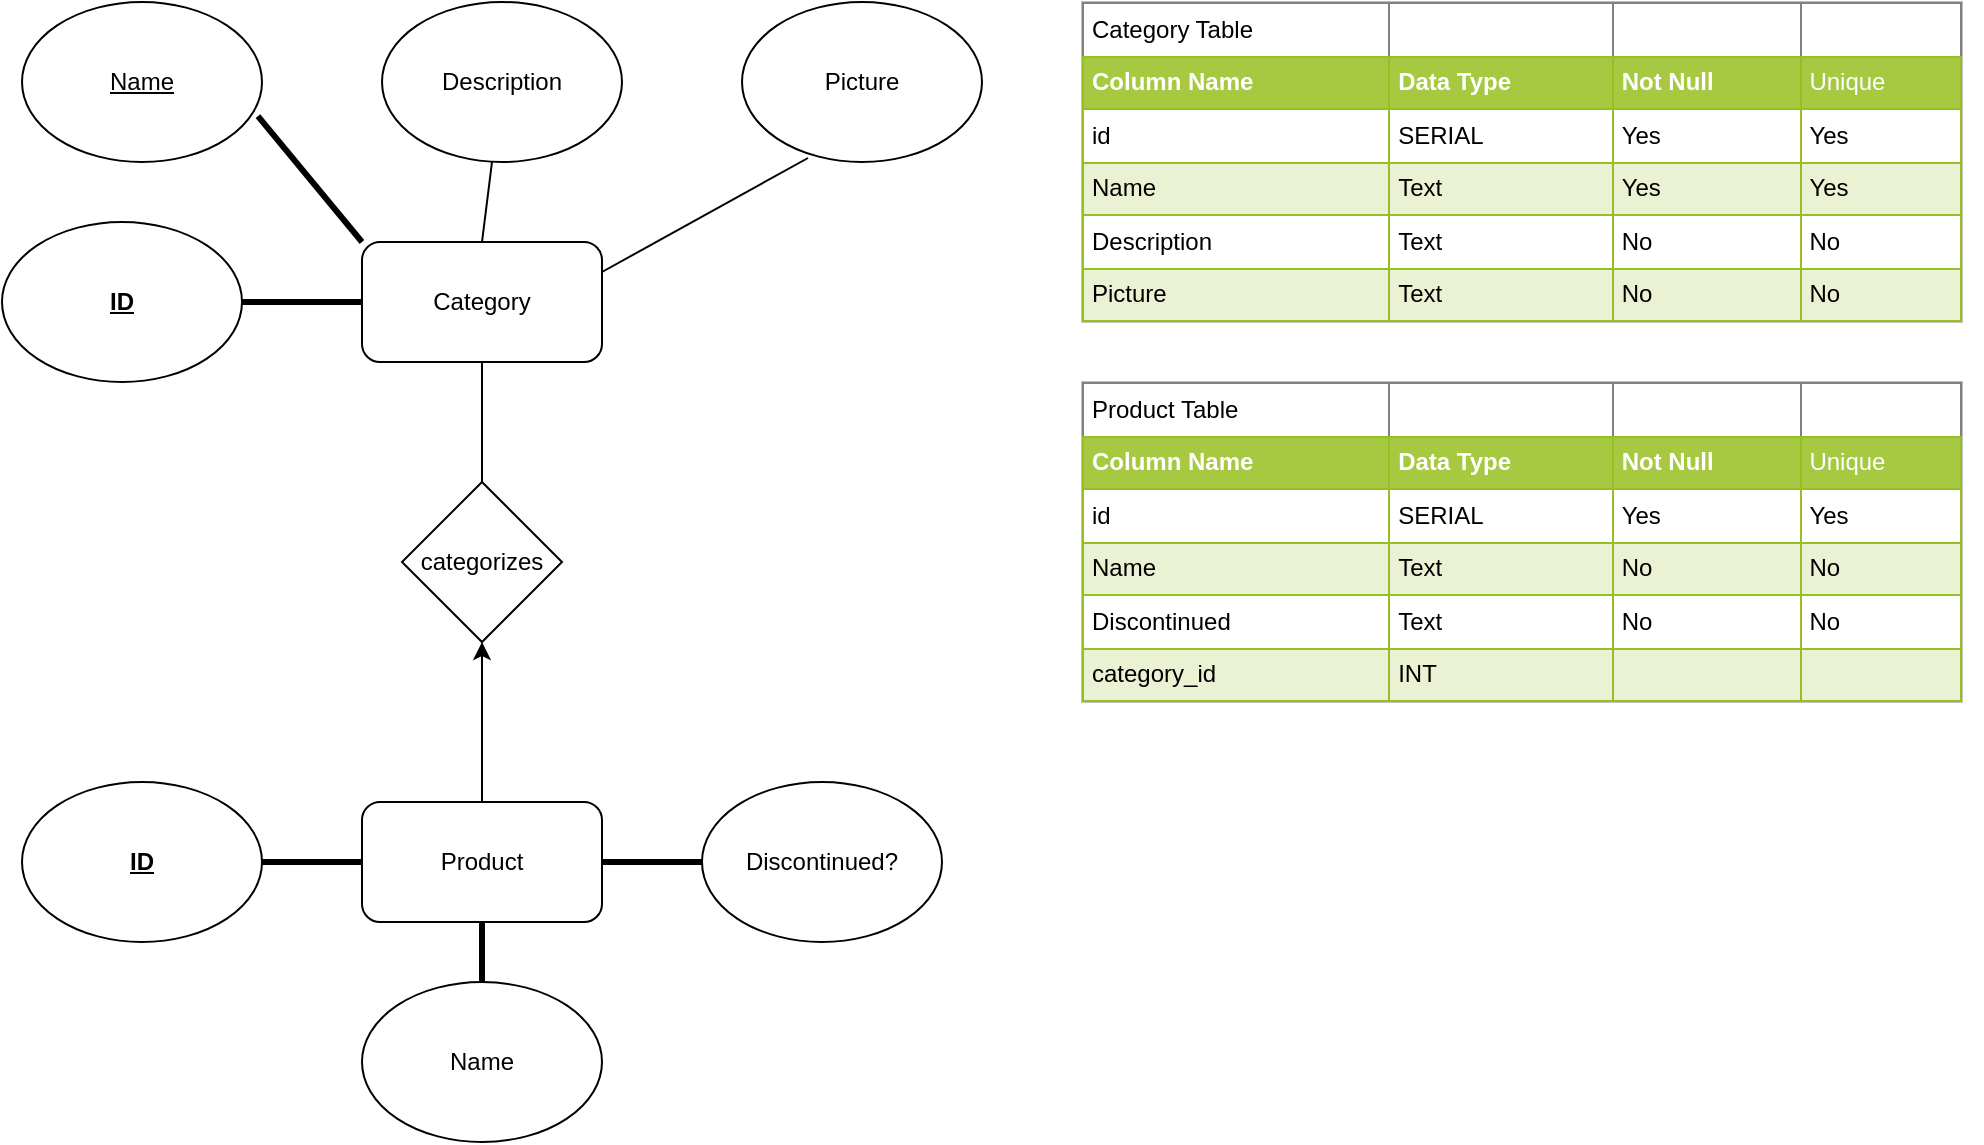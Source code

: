 <mxfile>
    <diagram id="r5xqCSkRzlYfatNVVIwW" name="Page-1">
        <mxGraphModel dx="625" dy="669" grid="1" gridSize="10" guides="1" tooltips="1" connect="1" arrows="1" fold="1" page="1" pageScale="1" pageWidth="1100" pageHeight="1700" math="0" shadow="0">
            <root>
                <mxCell id="0"/>
                <mxCell id="1" parent="0"/>
                <mxCell id="2" value="Category" style="rounded=1;whiteSpace=wrap;html=1;" parent="1" vertex="1">
                    <mxGeometry x="230" y="140" width="120" height="60" as="geometry"/>
                </mxCell>
                <mxCell id="3" value="Product" style="rounded=1;whiteSpace=wrap;html=1;" parent="1" vertex="1">
                    <mxGeometry x="230" y="420" width="120" height="60" as="geometry"/>
                </mxCell>
                <mxCell id="4" value="categorizes" style="rhombus;whiteSpace=wrap;html=1;" parent="1" vertex="1">
                    <mxGeometry x="250" y="260" width="80" height="80" as="geometry"/>
                </mxCell>
                <mxCell id="5" value="&lt;b&gt;&lt;u&gt;ID&lt;/u&gt;&lt;/b&gt;" style="ellipse;whiteSpace=wrap;html=1;" parent="1" vertex="1">
                    <mxGeometry x="50" y="130" width="120" height="80" as="geometry"/>
                </mxCell>
                <mxCell id="6" value="&lt;u&gt;Name&lt;/u&gt;" style="ellipse;whiteSpace=wrap;html=1;" parent="1" vertex="1">
                    <mxGeometry x="60" y="20" width="120" height="80" as="geometry"/>
                </mxCell>
                <mxCell id="7" value="Description" style="ellipse;whiteSpace=wrap;html=1;" parent="1" vertex="1">
                    <mxGeometry x="240" y="20" width="120" height="80" as="geometry"/>
                </mxCell>
                <mxCell id="8" value="Picture" style="ellipse;whiteSpace=wrap;html=1;" parent="1" vertex="1">
                    <mxGeometry x="420" y="20" width="120" height="80" as="geometry"/>
                </mxCell>
                <mxCell id="9" value="" style="endArrow=none;html=1;entryX=0;entryY=0.5;entryDx=0;entryDy=0;exitX=1;exitY=0.5;exitDx=0;exitDy=0;strokeWidth=3;" parent="1" source="5" target="2" edge="1">
                    <mxGeometry width="50" height="50" relative="1" as="geometry">
                        <mxPoint x="250" y="320" as="sourcePoint"/>
                        <mxPoint x="300" y="270" as="targetPoint"/>
                    </mxGeometry>
                </mxCell>
                <mxCell id="10" value="" style="endArrow=none;html=1;strokeWidth=3;entryX=0.983;entryY=0.713;entryDx=0;entryDy=0;entryPerimeter=0;exitX=0;exitY=0;exitDx=0;exitDy=0;" parent="1" source="2" target="6" edge="1">
                    <mxGeometry width="50" height="50" relative="1" as="geometry">
                        <mxPoint x="130" y="320" as="sourcePoint"/>
                        <mxPoint x="180" y="270" as="targetPoint"/>
                    </mxGeometry>
                </mxCell>
                <mxCell id="11" value="" style="endArrow=none;html=1;strokeWidth=1;exitX=0.5;exitY=0;exitDx=0;exitDy=0;" parent="1" source="2" target="7" edge="1">
                    <mxGeometry width="50" height="50" relative="1" as="geometry">
                        <mxPoint x="250" y="320" as="sourcePoint"/>
                        <mxPoint x="300" y="270" as="targetPoint"/>
                    </mxGeometry>
                </mxCell>
                <mxCell id="12" value="" style="endArrow=none;html=1;strokeWidth=1;entryX=1;entryY=0.25;entryDx=0;entryDy=0;exitX=0.275;exitY=0.975;exitDx=0;exitDy=0;exitPerimeter=0;" parent="1" source="8" target="2" edge="1">
                    <mxGeometry width="50" height="50" relative="1" as="geometry">
                        <mxPoint x="250" y="320" as="sourcePoint"/>
                        <mxPoint x="300" y="270" as="targetPoint"/>
                    </mxGeometry>
                </mxCell>
                <mxCell id="13" value="" style="endArrow=none;html=1;strokeWidth=1;entryX=0.5;entryY=1;entryDx=0;entryDy=0;exitX=0.5;exitY=0;exitDx=0;exitDy=0;" parent="1" source="4" target="2" edge="1">
                    <mxGeometry width="50" height="50" relative="1" as="geometry">
                        <mxPoint x="250" y="320" as="sourcePoint"/>
                        <mxPoint x="300" y="270" as="targetPoint"/>
                    </mxGeometry>
                </mxCell>
                <mxCell id="15" value="&lt;b&gt;&lt;u&gt;ID&lt;/u&gt;&lt;/b&gt;" style="ellipse;whiteSpace=wrap;html=1;" parent="1" vertex="1">
                    <mxGeometry x="60" y="410" width="120" height="80" as="geometry"/>
                </mxCell>
                <mxCell id="16" value="Name" style="ellipse;whiteSpace=wrap;html=1;" parent="1" vertex="1">
                    <mxGeometry x="230" y="510" width="120" height="80" as="geometry"/>
                </mxCell>
                <mxCell id="17" value="Discontinued?" style="ellipse;whiteSpace=wrap;html=1;" parent="1" vertex="1">
                    <mxGeometry x="400" y="410" width="120" height="80" as="geometry"/>
                </mxCell>
                <mxCell id="18" value="" style="endArrow=none;html=1;strokeWidth=3;exitX=1;exitY=0.5;exitDx=0;exitDy=0;entryX=0;entryY=0.5;entryDx=0;entryDy=0;" parent="1" source="15" target="3" edge="1">
                    <mxGeometry width="50" height="50" relative="1" as="geometry">
                        <mxPoint x="290" y="330" as="sourcePoint"/>
                        <mxPoint x="340" y="280" as="targetPoint"/>
                    </mxGeometry>
                </mxCell>
                <mxCell id="19" value="" style="endArrow=none;html=1;strokeWidth=3;exitX=0.5;exitY=0;exitDx=0;exitDy=0;entryX=0.5;entryY=1;entryDx=0;entryDy=0;" parent="1" source="16" target="3" edge="1">
                    <mxGeometry width="50" height="50" relative="1" as="geometry">
                        <mxPoint x="290" y="330" as="sourcePoint"/>
                        <mxPoint x="340" y="280" as="targetPoint"/>
                    </mxGeometry>
                </mxCell>
                <mxCell id="20" value="" style="endArrow=none;html=1;strokeWidth=3;exitX=0;exitY=0.5;exitDx=0;exitDy=0;entryX=1;entryY=0.5;entryDx=0;entryDy=0;" parent="1" source="17" target="3" edge="1">
                    <mxGeometry width="50" height="50" relative="1" as="geometry">
                        <mxPoint x="290" y="330" as="sourcePoint"/>
                        <mxPoint x="340" y="280" as="targetPoint"/>
                    </mxGeometry>
                </mxCell>
                <mxCell id="21" value="&lt;table border=&quot;1&quot; width=&quot;100%&quot; cellpadding=&quot;4&quot; style=&quot;width: 100% ; height: 100% ; border-collapse: collapse&quot;&gt;&lt;tbody&gt;&lt;tr&gt;&lt;td&gt;Category Table&lt;/td&gt;&lt;td&gt;&lt;br&gt;&lt;/td&gt;&lt;td&gt;&lt;br&gt;&lt;/td&gt;&lt;td&gt;&lt;br&gt;&lt;/td&gt;&lt;/tr&gt;&lt;tr style=&quot;background-color: #a7c942 ; color: #ffffff ; border: 1px solid #98bf21&quot;&gt;&lt;th align=&quot;left&quot;&gt;Column Name&lt;/th&gt;&lt;th align=&quot;left&quot;&gt;Data Type&lt;/th&gt;&lt;th align=&quot;left&quot;&gt;Not Null&lt;/th&gt;&lt;td&gt;Unique&lt;/td&gt;&lt;/tr&gt;&lt;tr style=&quot;border: 1px solid #98bf21&quot;&gt;&lt;td&gt;id&lt;span style=&quot;white-space: pre&quot;&gt;&#9;&lt;/span&gt;&lt;/td&gt;&lt;td&gt;SERIAL&lt;span style=&quot;white-space: pre&quot;&gt;&#9;&lt;/span&gt;&lt;/td&gt;&lt;td&gt;Yes&lt;span style=&quot;white-space: pre&quot;&gt;&#9;&lt;/span&gt;&lt;/td&gt;&lt;td&gt;Yes&lt;/td&gt;&lt;/tr&gt;&lt;tr style=&quot;background-color: #eaf2d3 ; border: 1px solid #98bf21&quot;&gt;&lt;td&gt;Name&lt;span style=&quot;white-space: pre&quot;&gt;&#9;&lt;/span&gt;&lt;/td&gt;&lt;td&gt;Text&lt;span style=&quot;white-space: pre&quot;&gt;&#9;&lt;/span&gt;&lt;/td&gt;&lt;td&gt;Yes&lt;span style=&quot;white-space: pre&quot;&gt;&#9;&lt;/span&gt;&lt;/td&gt;&lt;td&gt;Yes&lt;/td&gt;&lt;/tr&gt;&lt;tr style=&quot;border: 1px solid #98bf21&quot;&gt;&lt;td&gt;Description&lt;/td&gt;&lt;td&gt;Text&lt;span style=&quot;white-space: pre&quot;&gt;&#9;&lt;/span&gt;&lt;/td&gt;&lt;td&gt;No&lt;span style=&quot;white-space: pre&quot;&gt;&#9;&lt;/span&gt;&lt;/td&gt;&lt;td&gt;No&lt;/td&gt;&lt;/tr&gt;&lt;tr style=&quot;background-color: #eaf2d3 ; border: 1px solid #98bf21&quot;&gt;&lt;td&gt;Picture&lt;/td&gt;&lt;td&gt;Text&lt;/td&gt;&lt;td&gt;No&lt;span style=&quot;white-space: pre&quot;&gt;&#9;&lt;/span&gt;&lt;/td&gt;&lt;td&gt;No&lt;/td&gt;&lt;/tr&gt;&lt;/tbody&gt;&lt;/table&gt;" style="text;html=1;strokeColor=#c0c0c0;fillColor=#ffffff;overflow=fill;rounded=0;fontColor=#000000;" vertex="1" parent="1">
                    <mxGeometry x="590" y="20" width="440" height="160" as="geometry"/>
                </mxCell>
                <mxCell id="22" value="&lt;table border=&quot;1&quot; width=&quot;100%&quot; cellpadding=&quot;4&quot; style=&quot;width: 100% ; height: 100% ; border-collapse: collapse&quot;&gt;&lt;tbody&gt;&lt;tr&gt;&lt;td&gt;Product Table&lt;/td&gt;&lt;td&gt;&lt;br&gt;&lt;/td&gt;&lt;td&gt;&lt;br&gt;&lt;/td&gt;&lt;td&gt;&lt;br&gt;&lt;/td&gt;&lt;/tr&gt;&lt;tr style=&quot;background-color: #a7c942 ; color: #ffffff ; border: 1px solid #98bf21&quot;&gt;&lt;th align=&quot;left&quot;&gt;Column Name&lt;/th&gt;&lt;th align=&quot;left&quot;&gt;Data Type&lt;/th&gt;&lt;th align=&quot;left&quot;&gt;Not Null&lt;/th&gt;&lt;td&gt;Unique&lt;/td&gt;&lt;/tr&gt;&lt;tr style=&quot;border: 1px solid #98bf21&quot;&gt;&lt;td&gt;id&lt;/td&gt;&lt;td&gt;SERIAL&lt;span style=&quot;white-space: pre&quot;&gt;&#9;&lt;/span&gt;&lt;/td&gt;&lt;td&gt;Yes&lt;span style=&quot;white-space: pre&quot;&gt;&#9;&lt;/span&gt;&lt;/td&gt;&lt;td&gt;Yes&lt;/td&gt;&lt;/tr&gt;&lt;tr style=&quot;background-color: #eaf2d3 ; border: 1px solid #98bf21&quot;&gt;&lt;td&gt;Name&lt;span style=&quot;white-space: pre&quot;&gt;&#9;&lt;/span&gt;&lt;/td&gt;&lt;td&gt;Text&lt;span style=&quot;white-space: pre&quot;&gt;&#9;&lt;/span&gt;&lt;/td&gt;&lt;td&gt;No&lt;/td&gt;&lt;td&gt;No&lt;/td&gt;&lt;/tr&gt;&lt;tr style=&quot;border: 1px solid #98bf21&quot;&gt;&lt;td&gt;Discontinued&lt;/td&gt;&lt;td&gt;Text&lt;span style=&quot;white-space: pre&quot;&gt;&#9;&lt;/span&gt;&lt;/td&gt;&lt;td&gt;No&lt;span style=&quot;white-space: pre&quot;&gt;&#9;&lt;/span&gt;&lt;/td&gt;&lt;td&gt;No&lt;/td&gt;&lt;/tr&gt;&lt;tr style=&quot;background-color: #eaf2d3 ; border: 1px solid #98bf21&quot;&gt;&lt;td&gt;category_id&lt;span style=&quot;white-space: pre&quot;&gt;&#9;&lt;/span&gt;&lt;/td&gt;&lt;td&gt;INT&lt;/td&gt;&lt;td&gt;&lt;span style=&quot;white-space: pre&quot;&gt;&#9;&lt;/span&gt;&lt;/td&gt;&lt;td&gt;&lt;br&gt;&lt;/td&gt;&lt;/tr&gt;&lt;/tbody&gt;&lt;/table&gt;" style="text;html=1;strokeColor=#c0c0c0;fillColor=#ffffff;overflow=fill;rounded=0;fontColor=#000000;" vertex="1" parent="1">
                    <mxGeometry x="590" y="210" width="440" height="160" as="geometry"/>
                </mxCell>
                <mxCell id="23" value="" style="endArrow=classic;html=1;fontColor=#000000;strokeWidth=1;entryX=0.5;entryY=1;entryDx=0;entryDy=0;" edge="1" parent="1" target="4">
                    <mxGeometry width="50" height="50" relative="1" as="geometry">
                        <mxPoint x="290" y="420" as="sourcePoint"/>
                        <mxPoint x="340" y="370" as="targetPoint"/>
                    </mxGeometry>
                </mxCell>
                <mxCell id="24" value="&lt;h1&gt;&lt;font color=&quot;#ffffff&quot;&gt;One to many relationship&lt;/font&gt;&lt;/h1&gt;&lt;div&gt;&lt;font color=&quot;#ffffff&quot;&gt;A category categorizes 0 or more products, and a product may be categorized by at most one category&lt;/font&gt;&lt;/div&gt;" style="text;html=1;strokeColor=none;fillColor=none;spacing=5;spacingTop=-20;whiteSpace=wrap;overflow=hidden;rounded=0;fontColor=#000000;" vertex="1" parent="1">
                    <mxGeometry x="590" y="390" width="450" height="120" as="geometry"/>
                </mxCell>
            </root>
        </mxGraphModel>
    </diagram>
</mxfile>